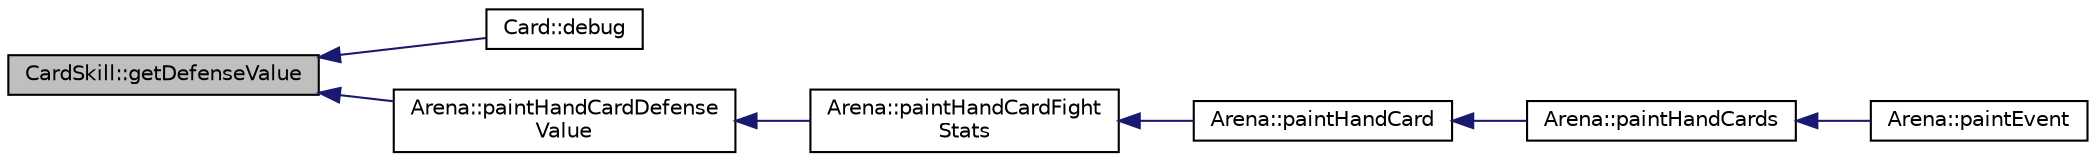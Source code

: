 digraph "CardSkill::getDefenseValue"
{
  bgcolor="transparent";
  edge [fontname="Helvetica",fontsize="10",labelfontname="Helvetica",labelfontsize="10"];
  node [fontname="Helvetica",fontsize="10",shape=record];
  rankdir="LR";
  Node13 [label="CardSkill::getDefenseValue",height=0.2,width=0.4,color="black", fillcolor="grey75", style="filled", fontcolor="black"];
  Node13 -> Node14 [dir="back",color="midnightblue",fontsize="10",style="solid",fontname="Helvetica"];
  Node14 [label="Card::debug",height=0.2,width=0.4,color="black",URL="$classCard.html#a83b782777f43d4841158f4ab27e08cbb"];
  Node13 -> Node15 [dir="back",color="midnightblue",fontsize="10",style="solid",fontname="Helvetica"];
  Node15 [label="Arena::paintHandCardDefense\lValue",height=0.2,width=0.4,color="black",URL="$classArena.html#a47fd76fa37e7e4839c0fba46930ac73a"];
  Node15 -> Node16 [dir="back",color="midnightblue",fontsize="10",style="solid",fontname="Helvetica"];
  Node16 [label="Arena::paintHandCardFight\lStats",height=0.2,width=0.4,color="black",URL="$classArena.html#a7f2661fe4df31b4720794422e1213b0b"];
  Node16 -> Node17 [dir="back",color="midnightblue",fontsize="10",style="solid",fontname="Helvetica"];
  Node17 [label="Arena::paintHandCard",height=0.2,width=0.4,color="black",URL="$classArena.html#a26fe4f31361aeec54d6a0de8f2db006c"];
  Node17 -> Node18 [dir="back",color="midnightblue",fontsize="10",style="solid",fontname="Helvetica"];
  Node18 [label="Arena::paintHandCards",height=0.2,width=0.4,color="black",URL="$classArena.html#a810e551c6bbd182f6a68a4f6caf303ab"];
  Node18 -> Node19 [dir="back",color="midnightblue",fontsize="10",style="solid",fontname="Helvetica"];
  Node19 [label="Arena::paintEvent",height=0.2,width=0.4,color="black",URL="$classArena.html#a4c569be6d5527861c63e1b2bf0016e95",tooltip="Hauptzeichenevent, welche das gesamte Spielfeld inklusive aller Objekte zeichnet. ..."];
}
